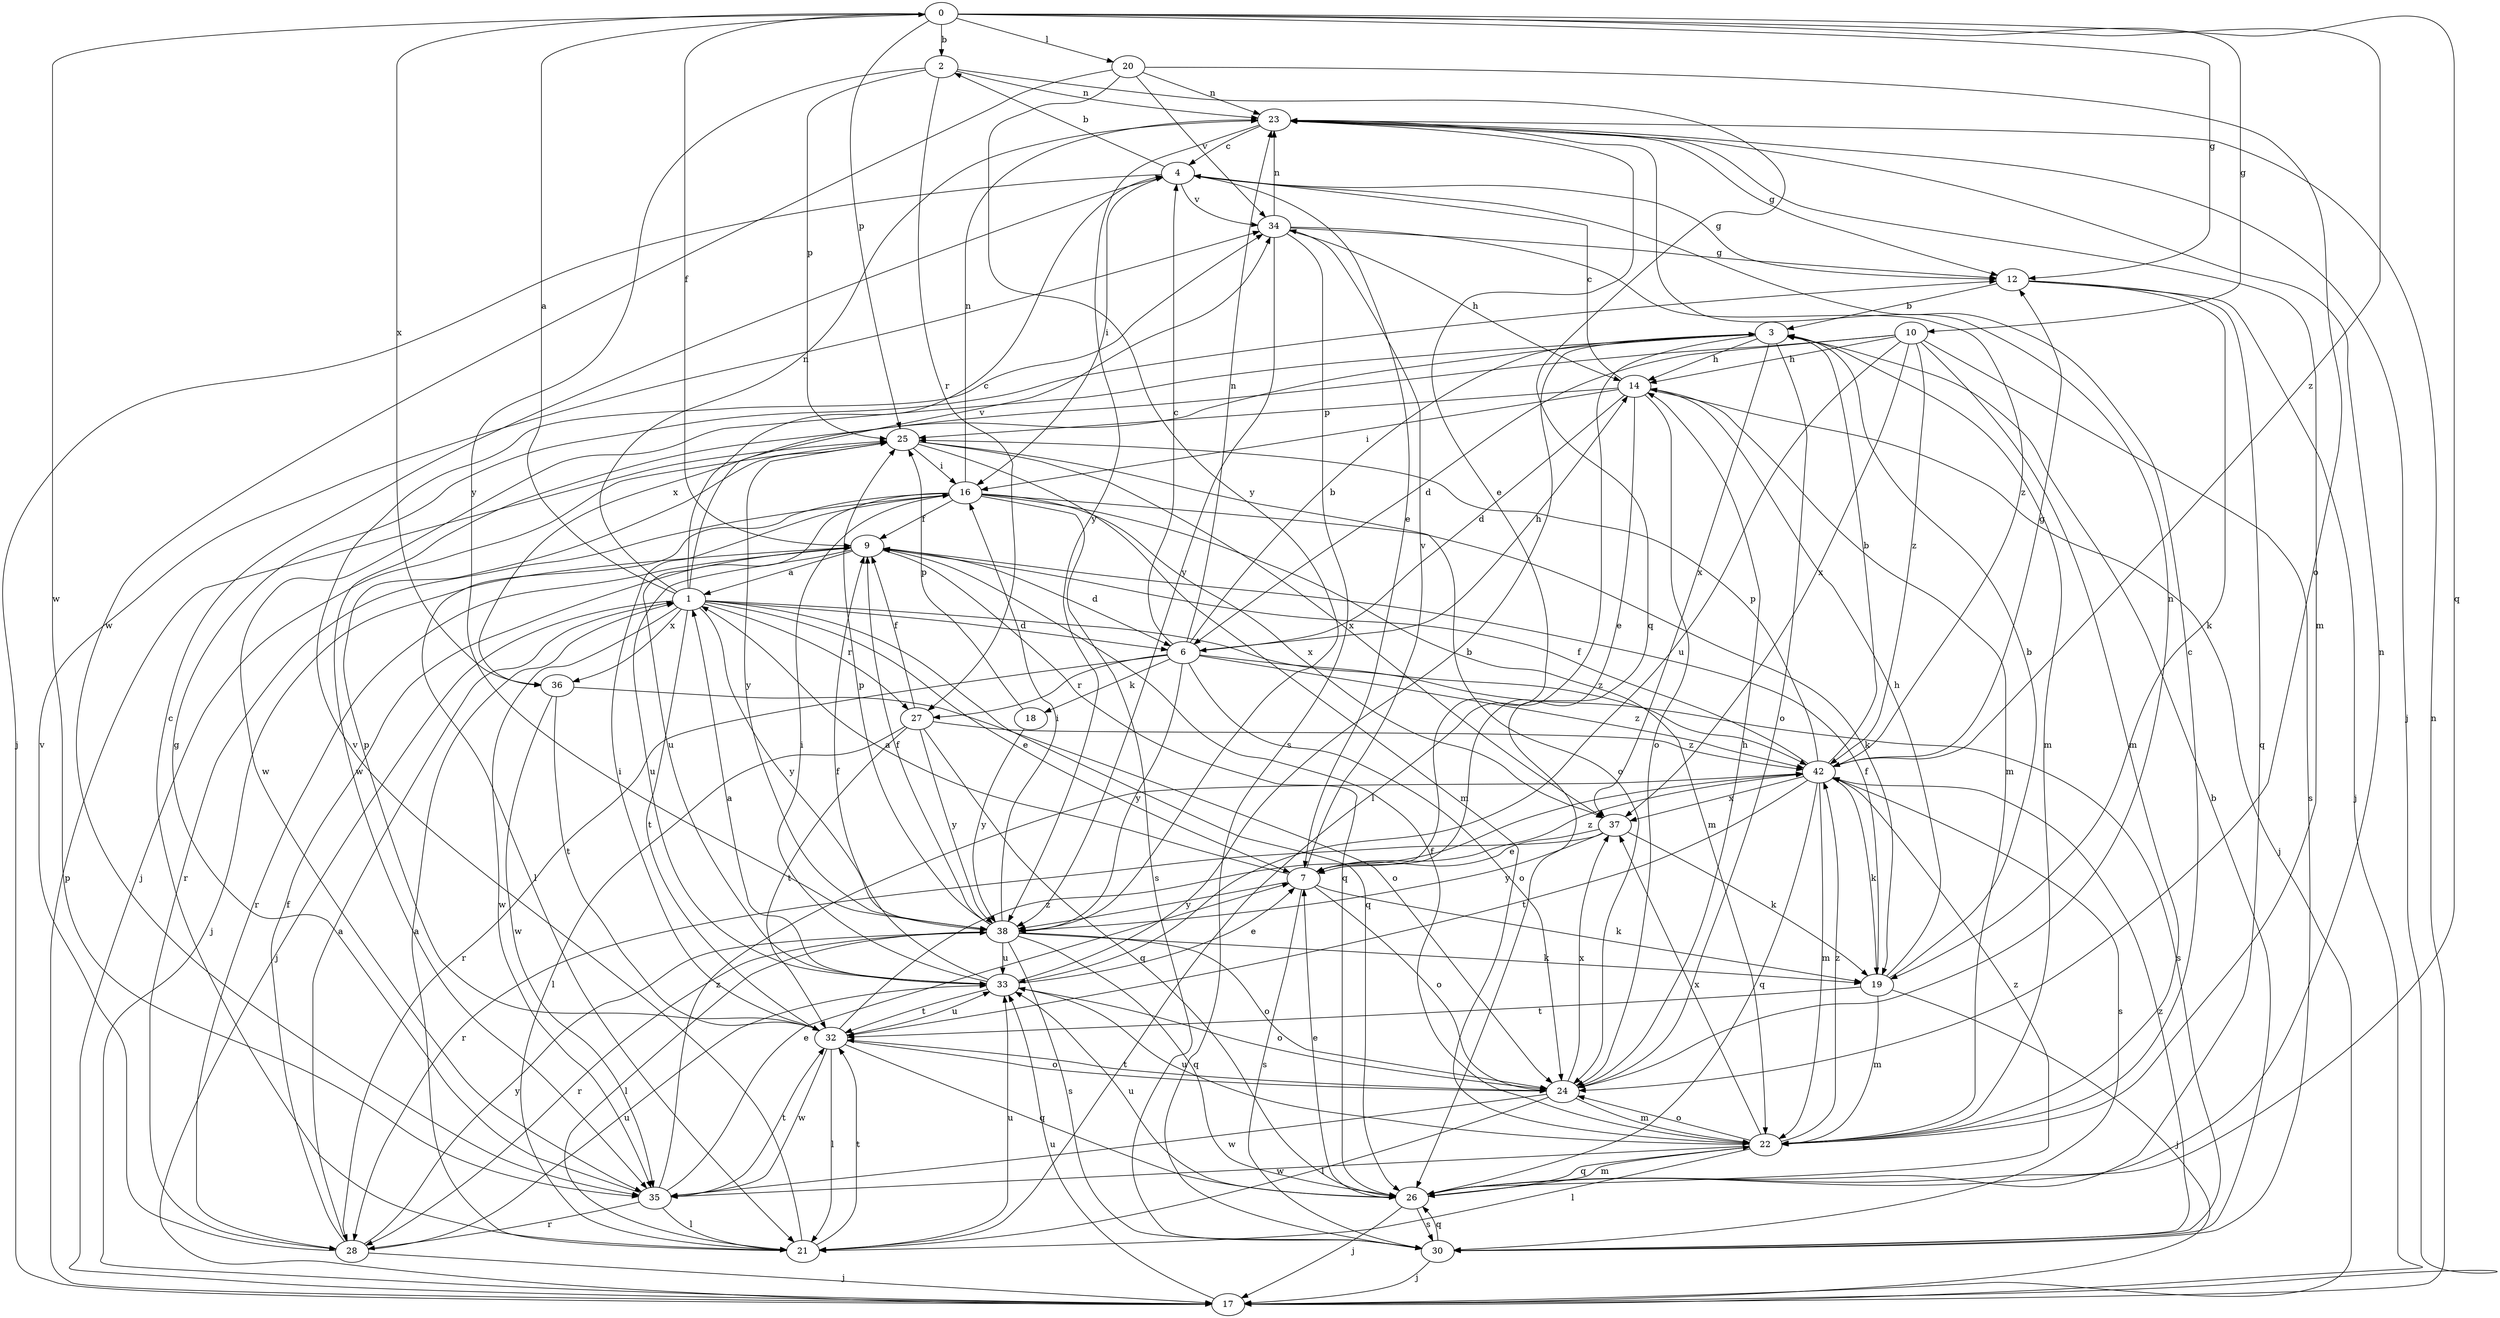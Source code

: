 strict digraph  {
0;
1;
2;
3;
4;
6;
7;
9;
10;
12;
14;
16;
17;
18;
19;
20;
21;
22;
23;
24;
25;
26;
27;
28;
30;
32;
33;
34;
35;
36;
37;
38;
42;
0 -> 2  [label=b];
0 -> 9  [label=f];
0 -> 10  [label=g];
0 -> 12  [label=g];
0 -> 20  [label=l];
0 -> 25  [label=p];
0 -> 26  [label=q];
0 -> 35  [label=w];
0 -> 36  [label=x];
0 -> 42  [label=z];
1 -> 0  [label=a];
1 -> 4  [label=c];
1 -> 6  [label=d];
1 -> 7  [label=e];
1 -> 17  [label=j];
1 -> 23  [label=n];
1 -> 26  [label=q];
1 -> 27  [label=r];
1 -> 32  [label=t];
1 -> 34  [label=v];
1 -> 35  [label=w];
1 -> 36  [label=x];
1 -> 38  [label=y];
1 -> 42  [label=z];
2 -> 23  [label=n];
2 -> 25  [label=p];
2 -> 26  [label=q];
2 -> 27  [label=r];
2 -> 38  [label=y];
3 -> 14  [label=h];
3 -> 21  [label=l];
3 -> 22  [label=m];
3 -> 24  [label=o];
3 -> 35  [label=w];
3 -> 36  [label=x];
3 -> 37  [label=x];
4 -> 2  [label=b];
4 -> 7  [label=e];
4 -> 12  [label=g];
4 -> 16  [label=i];
4 -> 17  [label=j];
4 -> 34  [label=v];
6 -> 3  [label=b];
6 -> 4  [label=c];
6 -> 14  [label=h];
6 -> 18  [label=k];
6 -> 23  [label=n];
6 -> 24  [label=o];
6 -> 27  [label=r];
6 -> 28  [label=r];
6 -> 30  [label=s];
6 -> 38  [label=y];
6 -> 42  [label=z];
7 -> 1  [label=a];
7 -> 19  [label=k];
7 -> 24  [label=o];
7 -> 30  [label=s];
7 -> 34  [label=v];
7 -> 38  [label=y];
7 -> 42  [label=z];
9 -> 1  [label=a];
9 -> 6  [label=d];
9 -> 17  [label=j];
9 -> 26  [label=q];
9 -> 28  [label=r];
9 -> 33  [label=u];
10 -> 6  [label=d];
10 -> 14  [label=h];
10 -> 22  [label=m];
10 -> 30  [label=s];
10 -> 33  [label=u];
10 -> 35  [label=w];
10 -> 37  [label=x];
10 -> 42  [label=z];
12 -> 3  [label=b];
12 -> 17  [label=j];
12 -> 19  [label=k];
12 -> 26  [label=q];
14 -> 4  [label=c];
14 -> 6  [label=d];
14 -> 7  [label=e];
14 -> 16  [label=i];
14 -> 17  [label=j];
14 -> 22  [label=m];
14 -> 24  [label=o];
14 -> 25  [label=p];
16 -> 9  [label=f];
16 -> 19  [label=k];
16 -> 21  [label=l];
16 -> 22  [label=m];
16 -> 23  [label=n];
16 -> 28  [label=r];
16 -> 30  [label=s];
16 -> 33  [label=u];
16 -> 37  [label=x];
17 -> 23  [label=n];
17 -> 25  [label=p];
17 -> 33  [label=u];
18 -> 25  [label=p];
18 -> 38  [label=y];
19 -> 3  [label=b];
19 -> 9  [label=f];
19 -> 14  [label=h];
19 -> 17  [label=j];
19 -> 22  [label=m];
19 -> 32  [label=t];
20 -> 23  [label=n];
20 -> 24  [label=o];
20 -> 34  [label=v];
20 -> 35  [label=w];
20 -> 38  [label=y];
21 -> 1  [label=a];
21 -> 4  [label=c];
21 -> 32  [label=t];
21 -> 33  [label=u];
21 -> 34  [label=v];
22 -> 4  [label=c];
22 -> 9  [label=f];
22 -> 21  [label=l];
22 -> 24  [label=o];
22 -> 26  [label=q];
22 -> 33  [label=u];
22 -> 35  [label=w];
22 -> 37  [label=x];
22 -> 42  [label=z];
23 -> 4  [label=c];
23 -> 7  [label=e];
23 -> 12  [label=g];
23 -> 17  [label=j];
23 -> 22  [label=m];
23 -> 38  [label=y];
24 -> 14  [label=h];
24 -> 21  [label=l];
24 -> 22  [label=m];
24 -> 23  [label=n];
24 -> 32  [label=t];
24 -> 35  [label=w];
24 -> 37  [label=x];
25 -> 16  [label=i];
25 -> 17  [label=j];
25 -> 22  [label=m];
25 -> 24  [label=o];
25 -> 37  [label=x];
25 -> 38  [label=y];
26 -> 7  [label=e];
26 -> 17  [label=j];
26 -> 22  [label=m];
26 -> 23  [label=n];
26 -> 30  [label=s];
26 -> 33  [label=u];
26 -> 42  [label=z];
27 -> 9  [label=f];
27 -> 21  [label=l];
27 -> 26  [label=q];
27 -> 32  [label=t];
27 -> 38  [label=y];
27 -> 42  [label=z];
28 -> 1  [label=a];
28 -> 9  [label=f];
28 -> 17  [label=j];
28 -> 33  [label=u];
28 -> 34  [label=v];
28 -> 38  [label=y];
30 -> 3  [label=b];
30 -> 17  [label=j];
30 -> 26  [label=q];
30 -> 42  [label=z];
32 -> 16  [label=i];
32 -> 21  [label=l];
32 -> 24  [label=o];
32 -> 25  [label=p];
32 -> 26  [label=q];
32 -> 33  [label=u];
32 -> 35  [label=w];
32 -> 42  [label=z];
33 -> 1  [label=a];
33 -> 3  [label=b];
33 -> 7  [label=e];
33 -> 9  [label=f];
33 -> 16  [label=i];
33 -> 24  [label=o];
33 -> 32  [label=t];
34 -> 12  [label=g];
34 -> 14  [label=h];
34 -> 23  [label=n];
34 -> 30  [label=s];
34 -> 38  [label=y];
34 -> 42  [label=z];
35 -> 7  [label=e];
35 -> 12  [label=g];
35 -> 21  [label=l];
35 -> 28  [label=r];
35 -> 32  [label=t];
35 -> 42  [label=z];
36 -> 24  [label=o];
36 -> 32  [label=t];
36 -> 35  [label=w];
37 -> 7  [label=e];
37 -> 19  [label=k];
37 -> 28  [label=r];
37 -> 38  [label=y];
38 -> 9  [label=f];
38 -> 16  [label=i];
38 -> 19  [label=k];
38 -> 21  [label=l];
38 -> 24  [label=o];
38 -> 25  [label=p];
38 -> 26  [label=q];
38 -> 28  [label=r];
38 -> 30  [label=s];
38 -> 33  [label=u];
42 -> 3  [label=b];
42 -> 9  [label=f];
42 -> 12  [label=g];
42 -> 19  [label=k];
42 -> 22  [label=m];
42 -> 25  [label=p];
42 -> 26  [label=q];
42 -> 30  [label=s];
42 -> 32  [label=t];
42 -> 37  [label=x];
}
